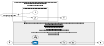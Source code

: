 digraph axionalterm {
    rankdir="LR"
    size="0.7"
    subgraph cluster_backend {
         margin="1,0.5"
        subgraph cluster_0 {
            style="filled"
            fillcolor="#EEEEEE"
            label="Bauuuuuuuuuuuuuuuuuuuuuuuuuuuuuuuuuuuuuuuuuuuuuuuuuuuuuuuuuuuuuuuu\nddddddddddddddddddd\nfffffffffffffffffffffffffffffffffffffff\nkkkkkkkkkkkkkkkkkkkkkk\nggggggggggggggggg\nkkkkkkkkkkkkkkkkkklllllllllllllllllllllllllllllllll\n11111111111111111111111111111111111111111111111111\n888888888888"
            soap
            jdbc
            k
            m
        }
    }

    jdbc [label="JDBC", shape="cylinder", style="filled", fillcolor="#0277BD", fontcolor="#FFFFFF"]
    LOCAL [label="LOCAL/JAVA-UEL"]
    a->jdbc->k->m->e
    t->LOCAL->p->f

    subgraph cluster_1 {
        label="sssssssssssssssssssssssssssssssssssssssssssssssssssssssss\nkkkkkkkkkkkkkkkkkkkkkkkkkkk\nooooooooooooooooooo"
        subgraph cluster_2 {
            label="sssssssssssssssssssssssssssssss"
            p,t
        }
    }
}